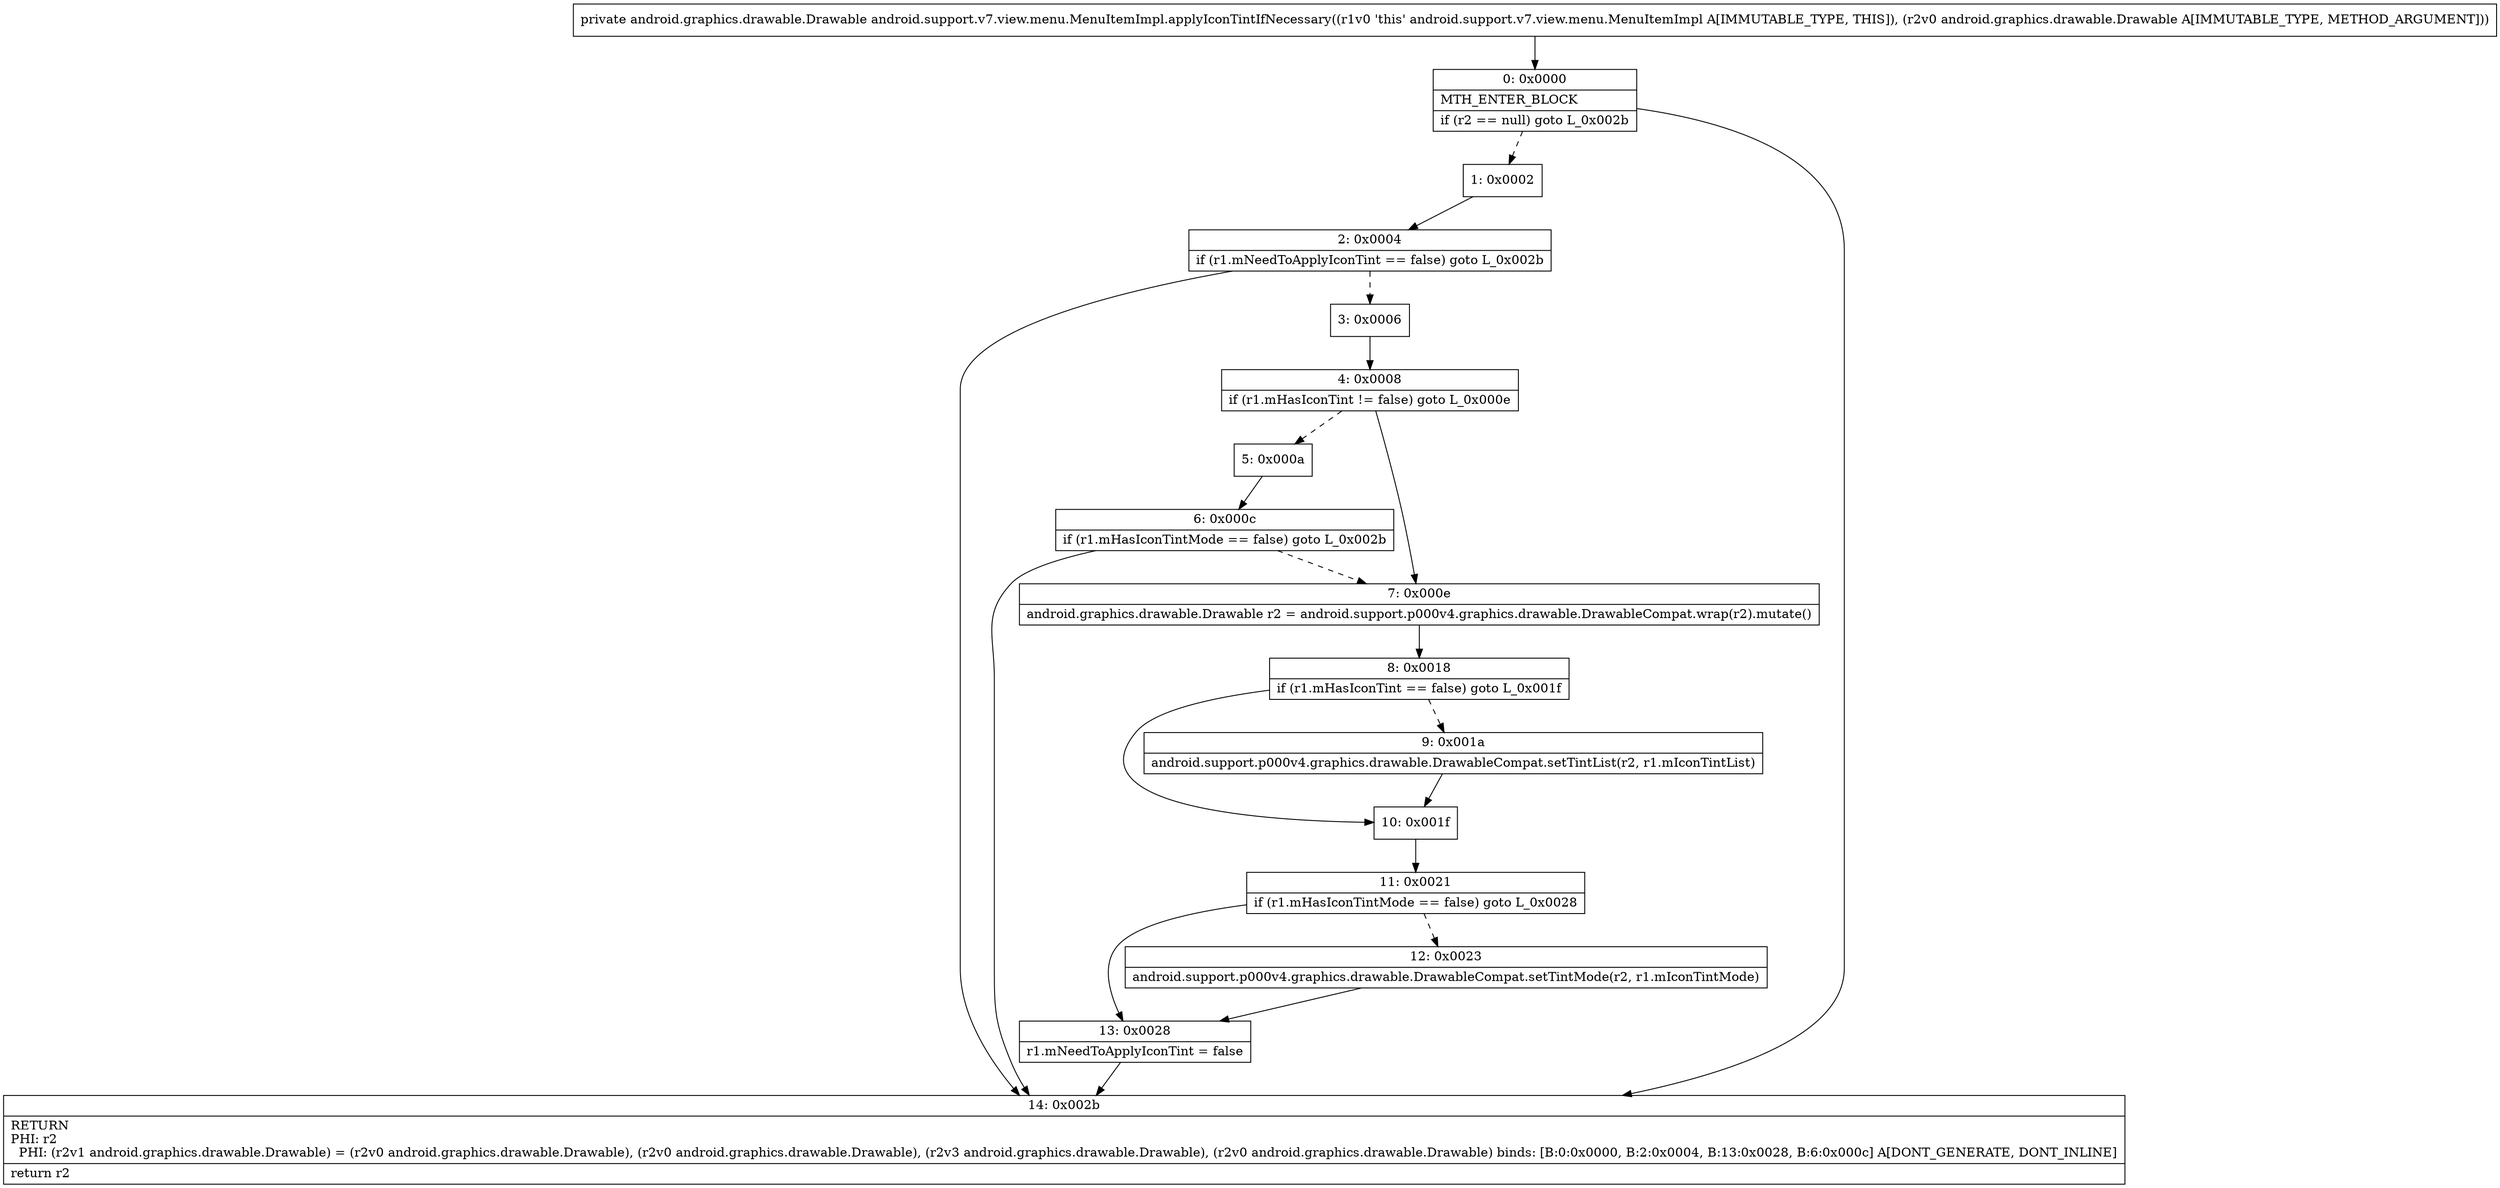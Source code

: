 digraph "CFG forandroid.support.v7.view.menu.MenuItemImpl.applyIconTintIfNecessary(Landroid\/graphics\/drawable\/Drawable;)Landroid\/graphics\/drawable\/Drawable;" {
Node_0 [shape=record,label="{0\:\ 0x0000|MTH_ENTER_BLOCK\l|if (r2 == null) goto L_0x002b\l}"];
Node_1 [shape=record,label="{1\:\ 0x0002}"];
Node_2 [shape=record,label="{2\:\ 0x0004|if (r1.mNeedToApplyIconTint == false) goto L_0x002b\l}"];
Node_3 [shape=record,label="{3\:\ 0x0006}"];
Node_4 [shape=record,label="{4\:\ 0x0008|if (r1.mHasIconTint != false) goto L_0x000e\l}"];
Node_5 [shape=record,label="{5\:\ 0x000a}"];
Node_6 [shape=record,label="{6\:\ 0x000c|if (r1.mHasIconTintMode == false) goto L_0x002b\l}"];
Node_7 [shape=record,label="{7\:\ 0x000e|android.graphics.drawable.Drawable r2 = android.support.p000v4.graphics.drawable.DrawableCompat.wrap(r2).mutate()\l}"];
Node_8 [shape=record,label="{8\:\ 0x0018|if (r1.mHasIconTint == false) goto L_0x001f\l}"];
Node_9 [shape=record,label="{9\:\ 0x001a|android.support.p000v4.graphics.drawable.DrawableCompat.setTintList(r2, r1.mIconTintList)\l}"];
Node_10 [shape=record,label="{10\:\ 0x001f}"];
Node_11 [shape=record,label="{11\:\ 0x0021|if (r1.mHasIconTintMode == false) goto L_0x0028\l}"];
Node_12 [shape=record,label="{12\:\ 0x0023|android.support.p000v4.graphics.drawable.DrawableCompat.setTintMode(r2, r1.mIconTintMode)\l}"];
Node_13 [shape=record,label="{13\:\ 0x0028|r1.mNeedToApplyIconTint = false\l}"];
Node_14 [shape=record,label="{14\:\ 0x002b|RETURN\lPHI: r2 \l  PHI: (r2v1 android.graphics.drawable.Drawable) = (r2v0 android.graphics.drawable.Drawable), (r2v0 android.graphics.drawable.Drawable), (r2v3 android.graphics.drawable.Drawable), (r2v0 android.graphics.drawable.Drawable) binds: [B:0:0x0000, B:2:0x0004, B:13:0x0028, B:6:0x000c] A[DONT_GENERATE, DONT_INLINE]\l|return r2\l}"];
MethodNode[shape=record,label="{private android.graphics.drawable.Drawable android.support.v7.view.menu.MenuItemImpl.applyIconTintIfNecessary((r1v0 'this' android.support.v7.view.menu.MenuItemImpl A[IMMUTABLE_TYPE, THIS]), (r2v0 android.graphics.drawable.Drawable A[IMMUTABLE_TYPE, METHOD_ARGUMENT])) }"];
MethodNode -> Node_0;
Node_0 -> Node_1[style=dashed];
Node_0 -> Node_14;
Node_1 -> Node_2;
Node_2 -> Node_3[style=dashed];
Node_2 -> Node_14;
Node_3 -> Node_4;
Node_4 -> Node_5[style=dashed];
Node_4 -> Node_7;
Node_5 -> Node_6;
Node_6 -> Node_7[style=dashed];
Node_6 -> Node_14;
Node_7 -> Node_8;
Node_8 -> Node_9[style=dashed];
Node_8 -> Node_10;
Node_9 -> Node_10;
Node_10 -> Node_11;
Node_11 -> Node_12[style=dashed];
Node_11 -> Node_13;
Node_12 -> Node_13;
Node_13 -> Node_14;
}

